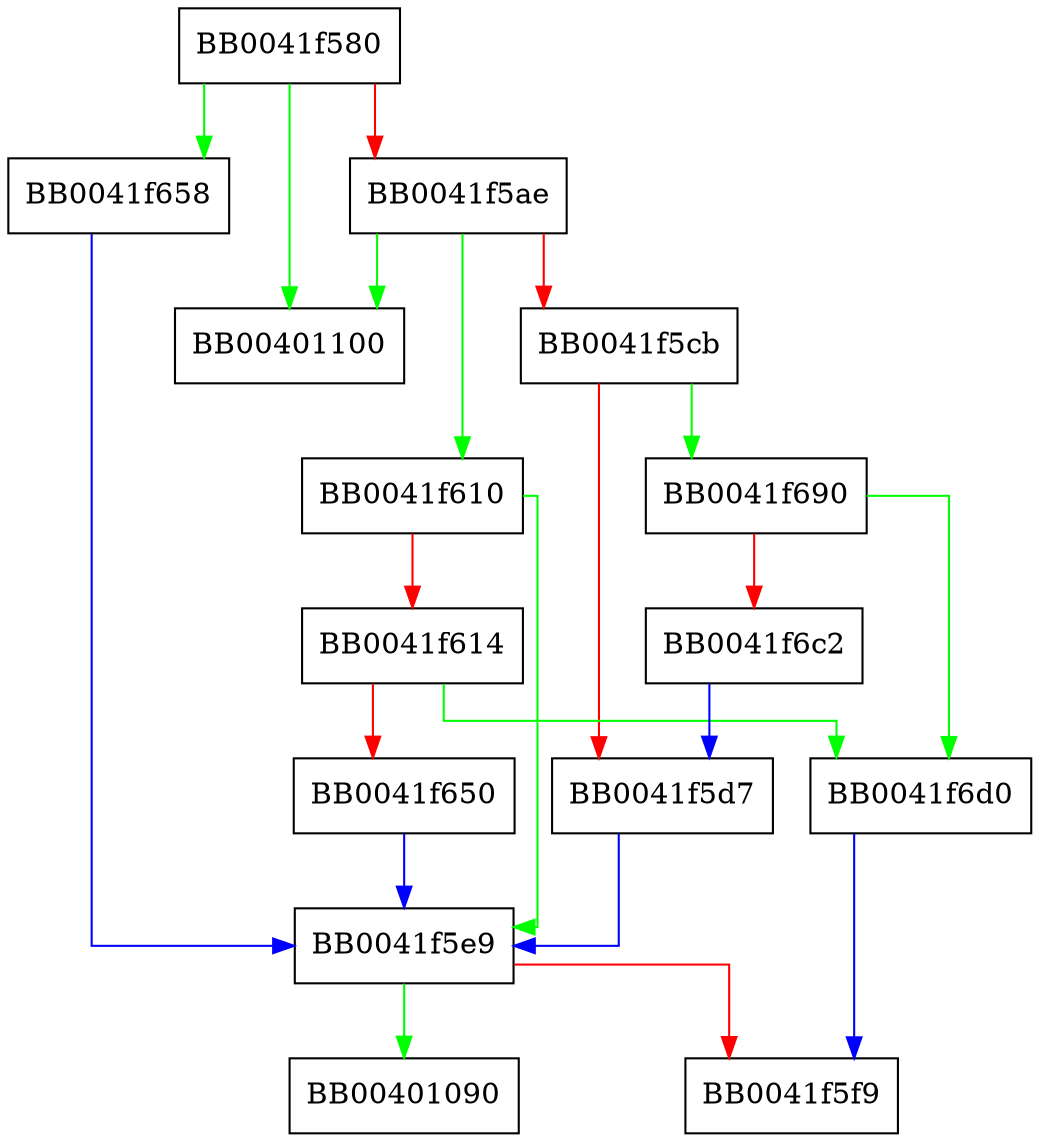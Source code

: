 digraph append_buf {
  node [shape="box"];
  graph [splines=ortho];
  BB0041f580 -> BB00401100 [color="green"];
  BB0041f580 -> BB0041f658 [color="green"];
  BB0041f580 -> BB0041f5ae [color="red"];
  BB0041f5ae -> BB00401100 [color="green"];
  BB0041f5ae -> BB0041f610 [color="green"];
  BB0041f5ae -> BB0041f5cb [color="red"];
  BB0041f5cb -> BB0041f690 [color="green"];
  BB0041f5cb -> BB0041f5d7 [color="red"];
  BB0041f5d7 -> BB0041f5e9 [color="blue"];
  BB0041f5e9 -> BB00401090 [color="green"];
  BB0041f5e9 -> BB0041f5f9 [color="red"];
  BB0041f610 -> BB0041f5e9 [color="green"];
  BB0041f610 -> BB0041f614 [color="red"];
  BB0041f614 -> BB0041f6d0 [color="green"];
  BB0041f614 -> BB0041f650 [color="red"];
  BB0041f650 -> BB0041f5e9 [color="blue"];
  BB0041f658 -> BB0041f5e9 [color="blue"];
  BB0041f690 -> BB0041f6d0 [color="green"];
  BB0041f690 -> BB0041f6c2 [color="red"];
  BB0041f6c2 -> BB0041f5d7 [color="blue"];
  BB0041f6d0 -> BB0041f5f9 [color="blue"];
}